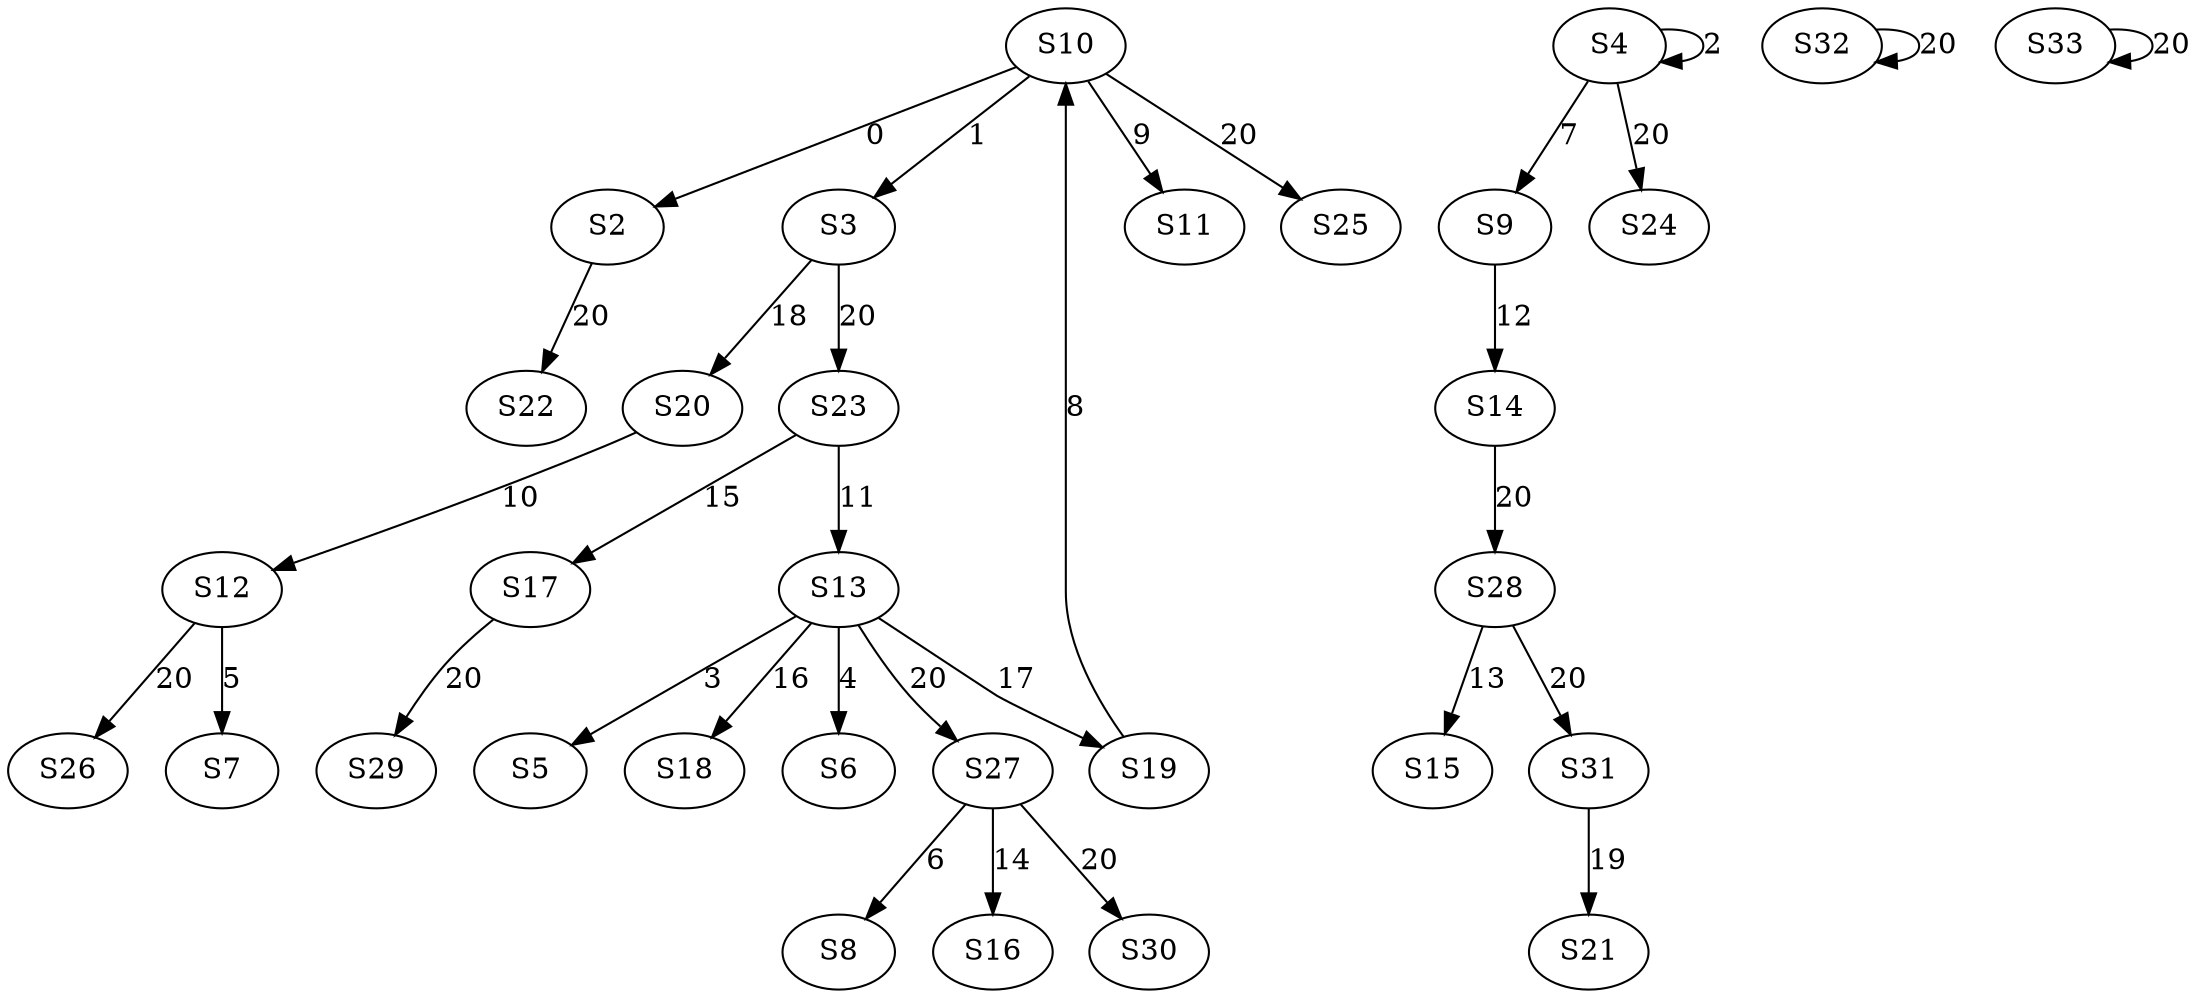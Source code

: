 strict digraph {
	S10 -> S2 [ label = 0 ];
	S10 -> S3 [ label = 1 ];
	S4 -> S4 [ label = 2 ];
	S13 -> S5 [ label = 3 ];
	S13 -> S6 [ label = 4 ];
	S12 -> S7 [ label = 5 ];
	S27 -> S8 [ label = 6 ];
	S4 -> S9 [ label = 7 ];
	S19 -> S10 [ label = 8 ];
	S10 -> S11 [ label = 9 ];
	S20 -> S12 [ label = 10 ];
	S23 -> S13 [ label = 11 ];
	S9 -> S14 [ label = 12 ];
	S28 -> S15 [ label = 13 ];
	S27 -> S16 [ label = 14 ];
	S23 -> S17 [ label = 15 ];
	S13 -> S18 [ label = 16 ];
	S13 -> S19 [ label = 17 ];
	S3 -> S20 [ label = 18 ];
	S31 -> S21 [ label = 19 ];
	S2 -> S22 [ label = 20 ];
	S3 -> S23 [ label = 20 ];
	S4 -> S24 [ label = 20 ];
	S10 -> S25 [ label = 20 ];
	S12 -> S26 [ label = 20 ];
	S13 -> S27 [ label = 20 ];
	S14 -> S28 [ label = 20 ];
	S17 -> S29 [ label = 20 ];
	S27 -> S30 [ label = 20 ];
	S28 -> S31 [ label = 20 ];
	S32 -> S32 [ label = 20 ];
	S33 -> S33 [ label = 20 ];
}